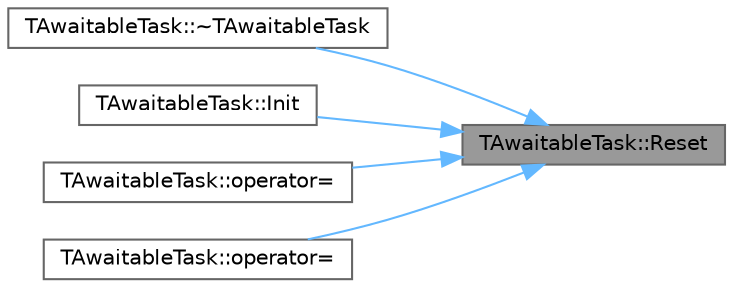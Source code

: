digraph "TAwaitableTask::Reset"
{
 // INTERACTIVE_SVG=YES
 // LATEX_PDF_SIZE
  bgcolor="transparent";
  edge [fontname=Helvetica,fontsize=10,labelfontname=Helvetica,labelfontsize=10];
  node [fontname=Helvetica,fontsize=10,shape=box,height=0.2,width=0.4];
  rankdir="RL";
  Node1 [id="Node000001",label="TAwaitableTask::Reset",height=0.2,width=0.4,color="gray40", fillcolor="grey60", style="filled", fontcolor="black",tooltip=" "];
  Node1 -> Node2 [id="edge1_Node000001_Node000002",dir="back",color="steelblue1",style="solid",tooltip=" "];
  Node2 [id="Node000002",label="TAwaitableTask::~TAwaitableTask",height=0.2,width=0.4,color="grey40", fillcolor="white", style="filled",URL="$d2/dd0/classTAwaitableTask.html#a9e41f142aee3988aeefa43c163c5fa31",tooltip=" "];
  Node1 -> Node3 [id="edge2_Node000001_Node000003",dir="back",color="steelblue1",style="solid",tooltip=" "];
  Node3 [id="Node000003",label="TAwaitableTask::Init",height=0.2,width=0.4,color="grey40", fillcolor="white", style="filled",URL="$d2/dd0/classTAwaitableTask.html#a3fd70462fc4dde04e74de244bef3b3e8",tooltip=" "];
  Node1 -> Node4 [id="edge3_Node000001_Node000004",dir="back",color="steelblue1",style="solid",tooltip=" "];
  Node4 [id="Node000004",label="TAwaitableTask::operator=",height=0.2,width=0.4,color="grey40", fillcolor="white", style="filled",URL="$d2/dd0/classTAwaitableTask.html#a3fb60c8c72063b51d26883fea0ac5adb",tooltip=" "];
  Node1 -> Node5 [id="edge4_Node000001_Node000005",dir="back",color="steelblue1",style="solid",tooltip=" "];
  Node5 [id="Node000005",label="TAwaitableTask::operator=",height=0.2,width=0.4,color="grey40", fillcolor="white", style="filled",URL="$d2/dd0/classTAwaitableTask.html#a87e6e13bea9a602eeb04cbcddea5a287",tooltip=" "];
}
